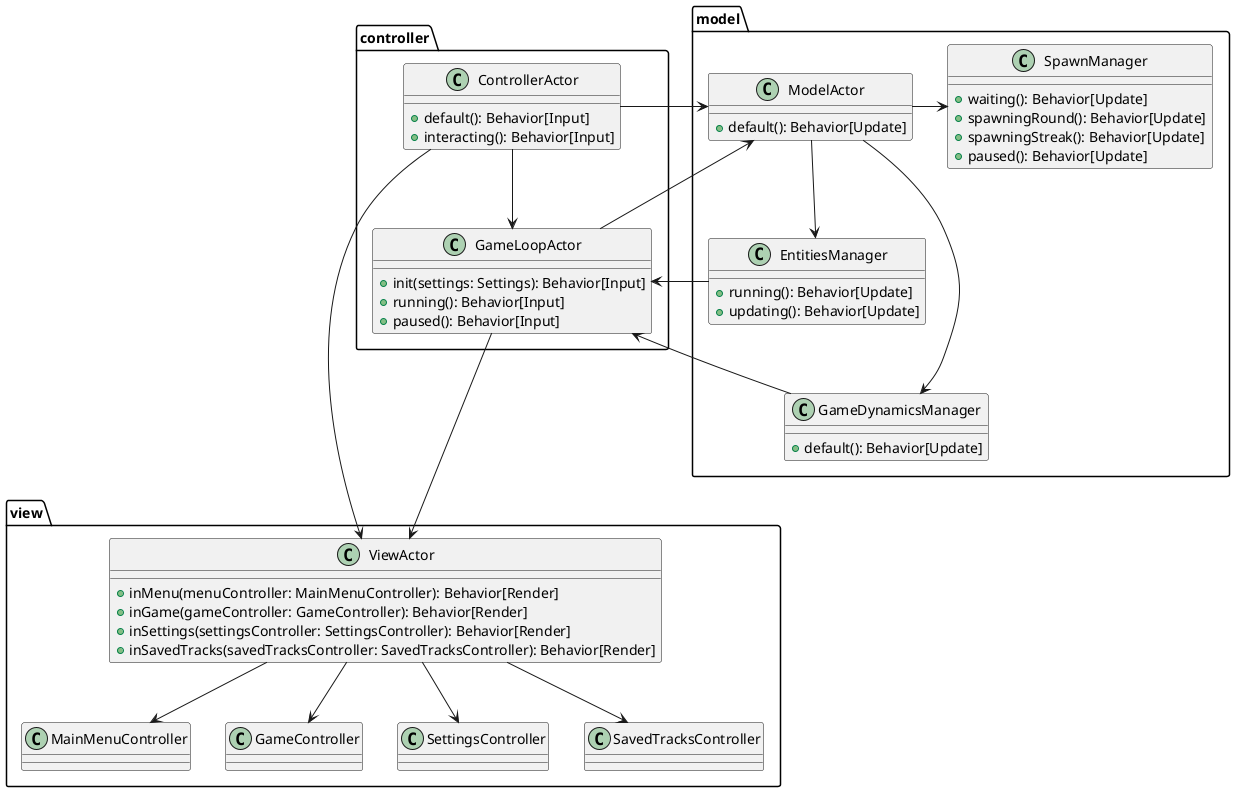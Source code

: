 @startuml global-architecture

package view {
    class ViewActor {
        +inMenu(menuController: MainMenuController): Behavior[Render]
        +inGame(gameController: GameController): Behavior[Render]
        +inSettings(settingsController: SettingsController): Behavior[Render]
        +inSavedTracks(savedTracksController: SavedTracksController): Behavior[Render]
    }

    ViewActor -down-> MainMenuController
    ViewActor -down-> GameController
    ViewActor -down-> SettingsController
    ViewActor -down-> SavedTracksController
}

package controller {
    class ControllerActor {
        +default(): Behavior[Input]
        +interacting(): Behavior[Input]
    }

    class GameLoopActor {
        +init(settings: Settings): Behavior[Input]
        +running(): Behavior[Input]
        +paused(): Behavior[Input]
    }

    ControllerActor --> GameLoopActor
    ControllerActor -down--> ViewActor
    GameLoopActor -down--> ViewActor
}

package model {
    class ModelActor {
        +default(): Behavior[Update]
    }


    GameLoopActor --> ModelActor
    ControllerActor -right--> ModelActor

    class EntitiesManager {
        +running(): Behavior[Update]
        +updating(): Behavior[Update]
    }

    class SpawnManager {
        +waiting(): Behavior[Update]
        +spawningRound(): Behavior[Update]
        +spawningStreak(): Behavior[Update]
        +paused(): Behavior[Update]
    }

    class GameDynamicsManager {
        +default(): Behavior[Update]
    }

    ModelActor -down-> EntitiesManager
    ModelActor -right-> SpawnManager
    ModelActor -down--> GameDynamicsManager
    EntitiesManager -> GameLoopActor
    GameDynamicsManager -> GameLoopActor

}

@enduml